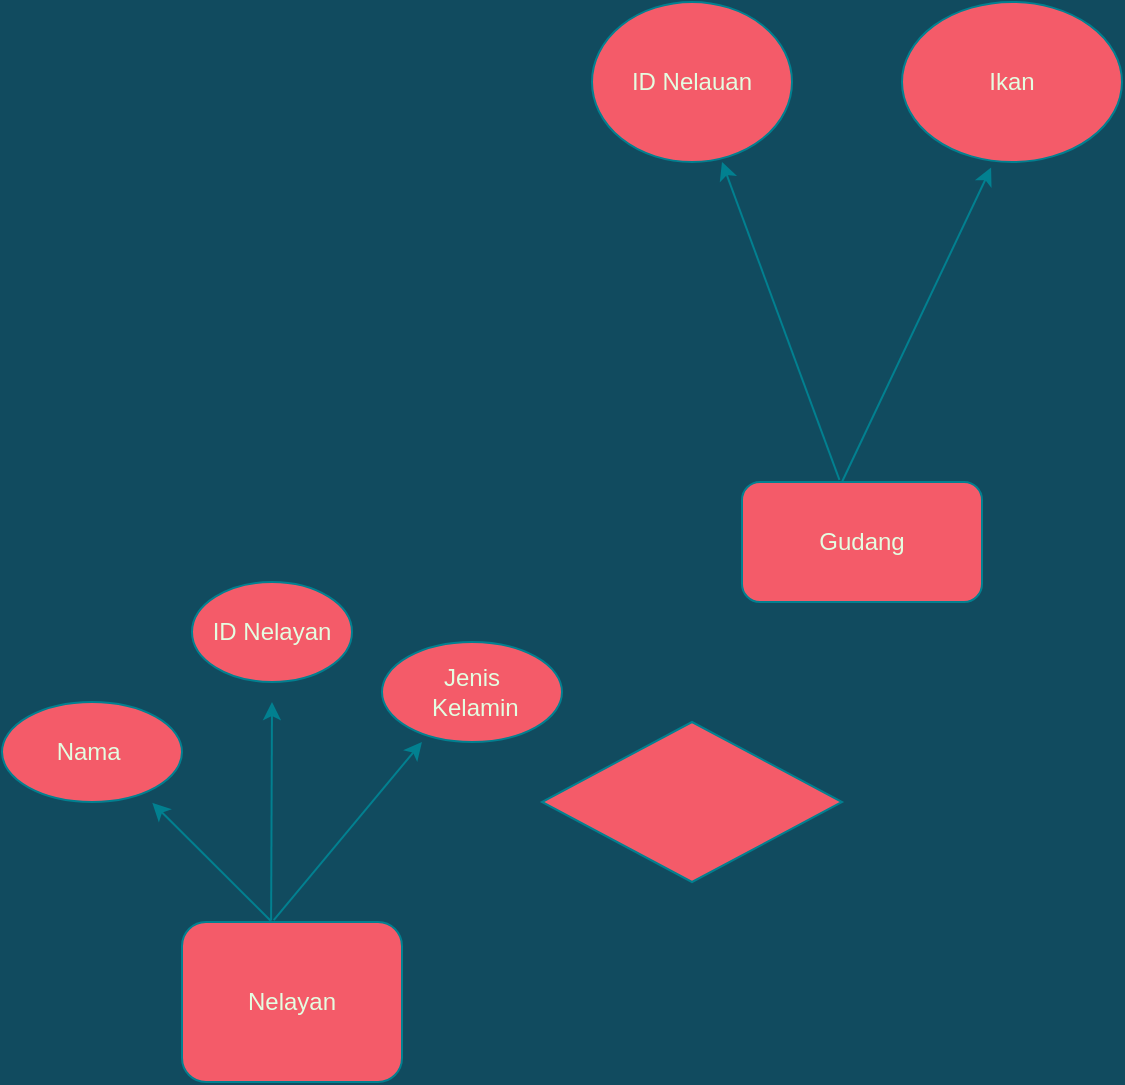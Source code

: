 <mxfile version="17.0.0" type="github"><diagram id="0QJKes_1zFEl7Z-Jn1xQ" name="Page-1"><mxGraphModel dx="751" dy="1743" grid="1" gridSize="10" guides="1" tooltips="1" connect="1" arrows="1" fold="1" page="1" pageScale="1" pageWidth="850" pageHeight="1100" background="#114B5F" math="0" shadow="0"><root><mxCell id="0"/><mxCell id="1" parent="0"/><mxCell id="H7FdbQlTRFEWyw0PZuFm-1" value="Nelayan" style="rounded=1;whiteSpace=wrap;html=1;strokeColor=#028090;fillColor=#F45B69;fontColor=#E4FDE1;" parent="1" vertex="1"><mxGeometry x="120" y="260" width="110" height="80" as="geometry"/></mxCell><mxCell id="H7FdbQlTRFEWyw0PZuFm-2" value="Nama&amp;nbsp;" style="ellipse;whiteSpace=wrap;html=1;strokeColor=#028090;fillColor=#F45B69;fontColor=#E4FDE1;" parent="1" vertex="1"><mxGeometry x="30" y="150" width="90" height="50" as="geometry"/></mxCell><mxCell id="H7FdbQlTRFEWyw0PZuFm-3" value="ID Nelayan" style="ellipse;whiteSpace=wrap;html=1;strokeColor=#028090;fillColor=#F45B69;fontColor=#E4FDE1;" parent="1" vertex="1"><mxGeometry x="125" y="90" width="80" height="50" as="geometry"/></mxCell><mxCell id="H7FdbQlTRFEWyw0PZuFm-4" value="Jenis&lt;br&gt;&amp;nbsp;Kelamin" style="ellipse;whiteSpace=wrap;html=1;strokeColor=#028090;fillColor=#F45B69;fontColor=#E4FDE1;" parent="1" vertex="1"><mxGeometry x="220" y="120" width="90" height="50" as="geometry"/></mxCell><mxCell id="H7FdbQlTRFEWyw0PZuFm-5" value="" style="endArrow=classic;html=1;rounded=0;entryX=0.835;entryY=1.008;entryDx=0;entryDy=0;entryPerimeter=0;exitX=0.403;exitY=-0.008;exitDx=0;exitDy=0;exitPerimeter=0;labelBackgroundColor=#114B5F;strokeColor=#028090;fontColor=#E4FDE1;" parent="1" source="H7FdbQlTRFEWyw0PZuFm-1" target="H7FdbQlTRFEWyw0PZuFm-2" edge="1"><mxGeometry width="50" height="50" relative="1" as="geometry"><mxPoint x="160" y="260" as="sourcePoint"/><mxPoint x="320" y="100" as="targetPoint"/><Array as="points"/></mxGeometry></mxCell><mxCell id="H7FdbQlTRFEWyw0PZuFm-6" value="" style="endArrow=classic;html=1;rounded=0;exitX=0.405;exitY=-0.01;exitDx=0;exitDy=0;exitPerimeter=0;labelBackgroundColor=#114B5F;strokeColor=#028090;fontColor=#E4FDE1;" parent="1" source="H7FdbQlTRFEWyw0PZuFm-1" edge="1"><mxGeometry width="50" height="50" relative="1" as="geometry"><mxPoint x="270" y="380" as="sourcePoint"/><mxPoint x="165" y="150" as="targetPoint"/></mxGeometry></mxCell><mxCell id="H7FdbQlTRFEWyw0PZuFm-7" value="" style="endArrow=classic;html=1;rounded=0;exitX=0.417;exitY=-0.012;exitDx=0;exitDy=0;exitPerimeter=0;entryX=0.222;entryY=1;entryDx=0;entryDy=0;entryPerimeter=0;labelBackgroundColor=#114B5F;strokeColor=#028090;fontColor=#E4FDE1;" parent="1" source="H7FdbQlTRFEWyw0PZuFm-1" target="H7FdbQlTRFEWyw0PZuFm-4" edge="1"><mxGeometry width="50" height="50" relative="1" as="geometry"><mxPoint x="170" y="220" as="sourcePoint"/><mxPoint x="220" y="170" as="targetPoint"/></mxGeometry></mxCell><mxCell id="H7FdbQlTRFEWyw0PZuFm-8" value="Gudang" style="rounded=1;whiteSpace=wrap;html=1;strokeColor=#028090;fillColor=#F45B69;fontColor=#E4FDE1;" parent="1" vertex="1"><mxGeometry x="400" y="40" width="120" height="60" as="geometry"/></mxCell><mxCell id="H7FdbQlTRFEWyw0PZuFm-9" value="ID Nelauan" style="ellipse;whiteSpace=wrap;html=1;strokeColor=#028090;fillColor=#F45B69;fontColor=#E4FDE1;" parent="1" vertex="1"><mxGeometry x="325" y="-200" width="100" height="80" as="geometry"/></mxCell><mxCell id="H7FdbQlTRFEWyw0PZuFm-10" value="Ikan" style="ellipse;whiteSpace=wrap;html=1;strokeColor=#028090;fillColor=#F45B69;fontColor=#E4FDE1;" parent="1" vertex="1"><mxGeometry x="480" y="-200" width="110" height="80" as="geometry"/></mxCell><mxCell id="H7FdbQlTRFEWyw0PZuFm-11" value="" style="endArrow=classic;html=1;rounded=0;exitX=0.406;exitY=-0.017;exitDx=0;exitDy=0;exitPerimeter=0;entryX=0.65;entryY=1;entryDx=0;entryDy=0;entryPerimeter=0;labelBackgroundColor=#114B5F;strokeColor=#028090;fontColor=#E4FDE1;" parent="1" source="H7FdbQlTRFEWyw0PZuFm-8" target="H7FdbQlTRFEWyw0PZuFm-9" edge="1"><mxGeometry width="50" height="50" relative="1" as="geometry"><mxPoint x="320" y="10" as="sourcePoint"/><mxPoint x="370" y="-40" as="targetPoint"/></mxGeometry></mxCell><mxCell id="H7FdbQlTRFEWyw0PZuFm-12" value="" style="endArrow=classic;html=1;rounded=0;exitX=0.418;exitY=-0.006;exitDx=0;exitDy=0;exitPerimeter=0;entryX=0.405;entryY=1.034;entryDx=0;entryDy=0;entryPerimeter=0;labelBackgroundColor=#114B5F;strokeColor=#028090;fontColor=#E4FDE1;" parent="1" source="H7FdbQlTRFEWyw0PZuFm-8" target="H7FdbQlTRFEWyw0PZuFm-10" edge="1"><mxGeometry width="50" height="50" relative="1" as="geometry"><mxPoint x="458.72" y="48.98" as="sourcePoint"/><mxPoint x="400" y="-100" as="targetPoint"/></mxGeometry></mxCell><mxCell id="H7FdbQlTRFEWyw0PZuFm-13" value="" style="rhombus;whiteSpace=wrap;html=1;rounded=0;sketch=0;fontColor=#FFFF00;strokeColor=#028090;fillColor=#F45B69;" parent="1" vertex="1"><mxGeometry x="300" y="160" width="150" height="80" as="geometry"/></mxCell></root></mxGraphModel></diagram></mxfile>